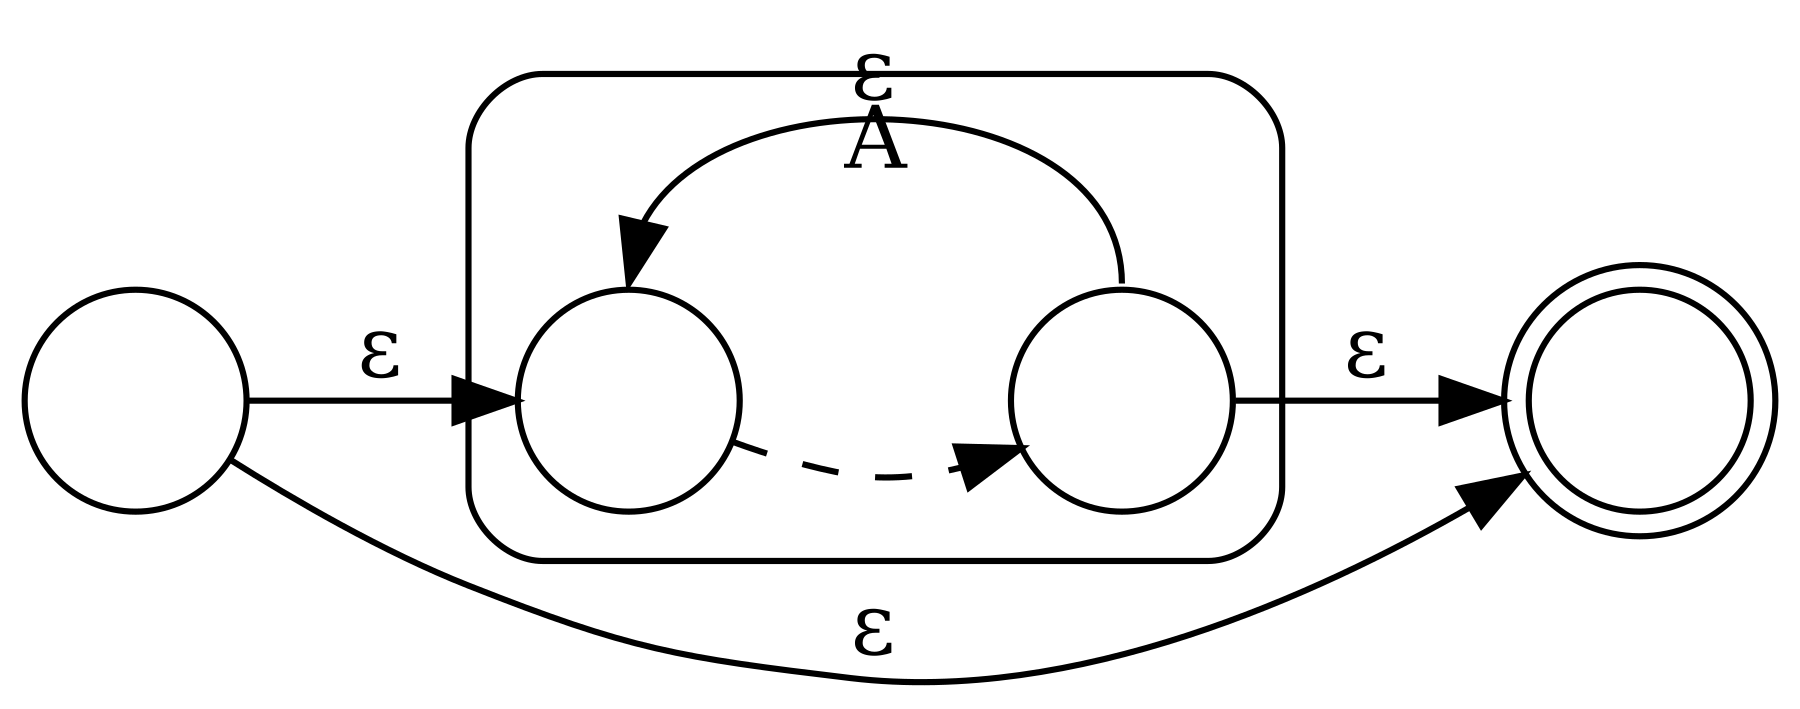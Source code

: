 digraph finite_state_machine {
	rankdir=LR;
	size="12,9!"
	node [ 
        label = "";
        shape = doublecircle;
    ]; E;
	node [ shape=circle ];
    subgraph cluster_0 {
        style=rounded;
        color=black;
        label=A;
        n0 -> n1 [ style=dashed ];
    }
    edge [ weight=5 ];
    S -> n0 [ label="ε" ];
    n1 -> E [ label="ε" ];
    edge [ weight=1 ];
    n1:n -> n0:n [ label="ε" ];
    S -> E [ label="ε" ];
}
